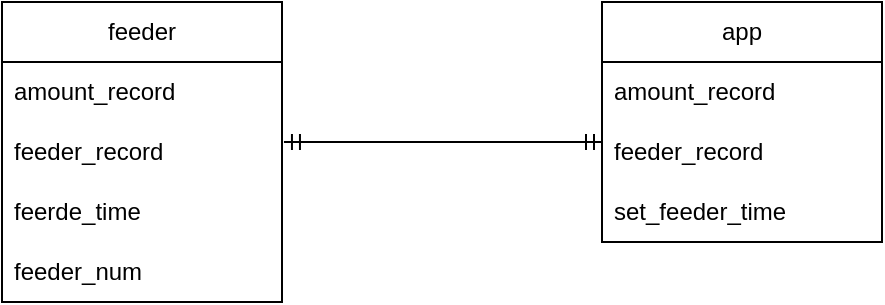 <mxfile version="24.4.8" type="device">
  <diagram id="2E15BzJQQdfufS0lfkKa" name="페이지-1">
    <mxGraphModel dx="1170" dy="719" grid="1" gridSize="10" guides="1" tooltips="1" connect="1" arrows="1" fold="1" page="1" pageScale="1" pageWidth="827" pageHeight="1169" math="0" shadow="0">
      <root>
        <mxCell id="0" />
        <mxCell id="1" parent="0" />
        <mxCell id="hDZfd2Mg4tY9yyTE8qX6-1" value="feeder" style="swimlane;fontStyle=0;childLayout=stackLayout;horizontal=1;startSize=30;horizontalStack=0;resizeParent=1;resizeParentMax=0;resizeLast=0;collapsible=1;marginBottom=0;whiteSpace=wrap;html=1;" parent="1" vertex="1">
          <mxGeometry x="150" y="240" width="140" height="150" as="geometry" />
        </mxCell>
        <mxCell id="hDZfd2Mg4tY9yyTE8qX6-2" value="amount_record" style="text;strokeColor=none;fillColor=none;align=left;verticalAlign=middle;spacingLeft=4;spacingRight=4;overflow=hidden;points=[[0,0.5],[1,0.5]];portConstraint=eastwest;rotatable=0;whiteSpace=wrap;html=1;" parent="hDZfd2Mg4tY9yyTE8qX6-1" vertex="1">
          <mxGeometry y="30" width="140" height="30" as="geometry" />
        </mxCell>
        <mxCell id="hDZfd2Mg4tY9yyTE8qX6-3" value="feeder_record" style="text;strokeColor=none;fillColor=none;align=left;verticalAlign=middle;spacingLeft=4;spacingRight=4;overflow=hidden;points=[[0,0.5],[1,0.5]];portConstraint=eastwest;rotatable=0;whiteSpace=wrap;html=1;" parent="hDZfd2Mg4tY9yyTE8qX6-1" vertex="1">
          <mxGeometry y="60" width="140" height="30" as="geometry" />
        </mxCell>
        <mxCell id="hDZfd2Mg4tY9yyTE8qX6-5" value="feerde_time" style="text;strokeColor=none;fillColor=none;align=left;verticalAlign=middle;spacingLeft=4;spacingRight=4;overflow=hidden;points=[[0,0.5],[1,0.5]];portConstraint=eastwest;rotatable=0;whiteSpace=wrap;html=1;" parent="hDZfd2Mg4tY9yyTE8qX6-1" vertex="1">
          <mxGeometry y="90" width="140" height="30" as="geometry" />
        </mxCell>
        <mxCell id="hDZfd2Mg4tY9yyTE8qX6-4" value="feeder_num" style="text;strokeColor=none;fillColor=none;align=left;verticalAlign=middle;spacingLeft=4;spacingRight=4;overflow=hidden;points=[[0,0.5],[1,0.5]];portConstraint=eastwest;rotatable=0;whiteSpace=wrap;html=1;" parent="hDZfd2Mg4tY9yyTE8qX6-1" vertex="1">
          <mxGeometry y="120" width="140" height="30" as="geometry" />
        </mxCell>
        <mxCell id="hDZfd2Mg4tY9yyTE8qX6-6" value="app" style="swimlane;fontStyle=0;childLayout=stackLayout;horizontal=1;startSize=30;horizontalStack=0;resizeParent=1;resizeParentMax=0;resizeLast=0;collapsible=1;marginBottom=0;whiteSpace=wrap;html=1;" parent="1" vertex="1">
          <mxGeometry x="450" y="240" width="140" height="120" as="geometry" />
        </mxCell>
        <mxCell id="hDZfd2Mg4tY9yyTE8qX6-7" value="amount_record" style="text;strokeColor=none;fillColor=none;align=left;verticalAlign=middle;spacingLeft=4;spacingRight=4;overflow=hidden;points=[[0,0.5],[1,0.5]];portConstraint=eastwest;rotatable=0;whiteSpace=wrap;html=1;" parent="hDZfd2Mg4tY9yyTE8qX6-6" vertex="1">
          <mxGeometry y="30" width="140" height="30" as="geometry" />
        </mxCell>
        <mxCell id="hDZfd2Mg4tY9yyTE8qX6-8" value="feeder_record" style="text;strokeColor=none;fillColor=none;align=left;verticalAlign=middle;spacingLeft=4;spacingRight=4;overflow=hidden;points=[[0,0.5],[1,0.5]];portConstraint=eastwest;rotatable=0;whiteSpace=wrap;html=1;" parent="hDZfd2Mg4tY9yyTE8qX6-6" vertex="1">
          <mxGeometry y="60" width="140" height="30" as="geometry" />
        </mxCell>
        <mxCell id="hDZfd2Mg4tY9yyTE8qX6-9" value="set_feeder_time" style="text;strokeColor=none;fillColor=none;align=left;verticalAlign=middle;spacingLeft=4;spacingRight=4;overflow=hidden;points=[[0,0.5],[1,0.5]];portConstraint=eastwest;rotatable=0;whiteSpace=wrap;html=1;" parent="hDZfd2Mg4tY9yyTE8qX6-6" vertex="1">
          <mxGeometry y="90" width="140" height="30" as="geometry" />
        </mxCell>
        <mxCell id="taY9kVJx4U6PROw1UhWE-4" value="" style="edgeStyle=entityRelationEdgeStyle;fontSize=12;html=1;endArrow=ERmandOne;startArrow=ERmandOne;rounded=0;exitX=1.007;exitY=0.133;exitDx=0;exitDy=0;exitPerimeter=0;" edge="1" parent="1">
          <mxGeometry width="100" height="100" relative="1" as="geometry">
            <mxPoint x="290.98" y="310.0" as="sourcePoint" />
            <mxPoint x="450" y="310.05" as="targetPoint" />
            <Array as="points">
              <mxPoint x="360" y="260.05" />
              <mxPoint x="360" y="260.05" />
            </Array>
          </mxGeometry>
        </mxCell>
      </root>
    </mxGraphModel>
  </diagram>
</mxfile>
